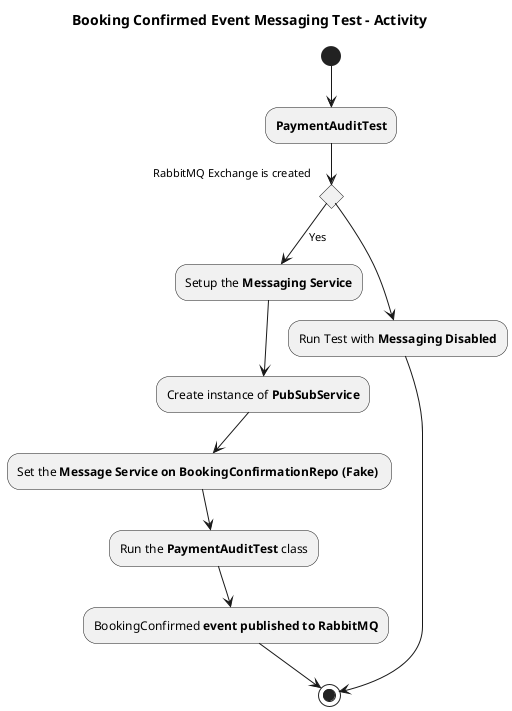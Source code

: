 @startuml



(*)  --> "<b>PaymentAuditTest</b>"
If "RabbitMQ Exchange is created" then
--> [Yes] "Setup the <b>Messaging Service</b>"
--> "Create instance of <b>PubSubService</b>"
--> "Set the <b>Message Service on BookingConfirmationRepo (Fake) </b>"
--> "Run the <b>PaymentAuditTest</b> class"
--> "BookingConfirmed <b>event published to RabbitMQ</b>"
-->(*)
else
--> "Run Test with <b>Messaging Disabled</b>"
Endif
-->(*)

Title Booking Confirmed Event Messaging Test - Activity
@enduml